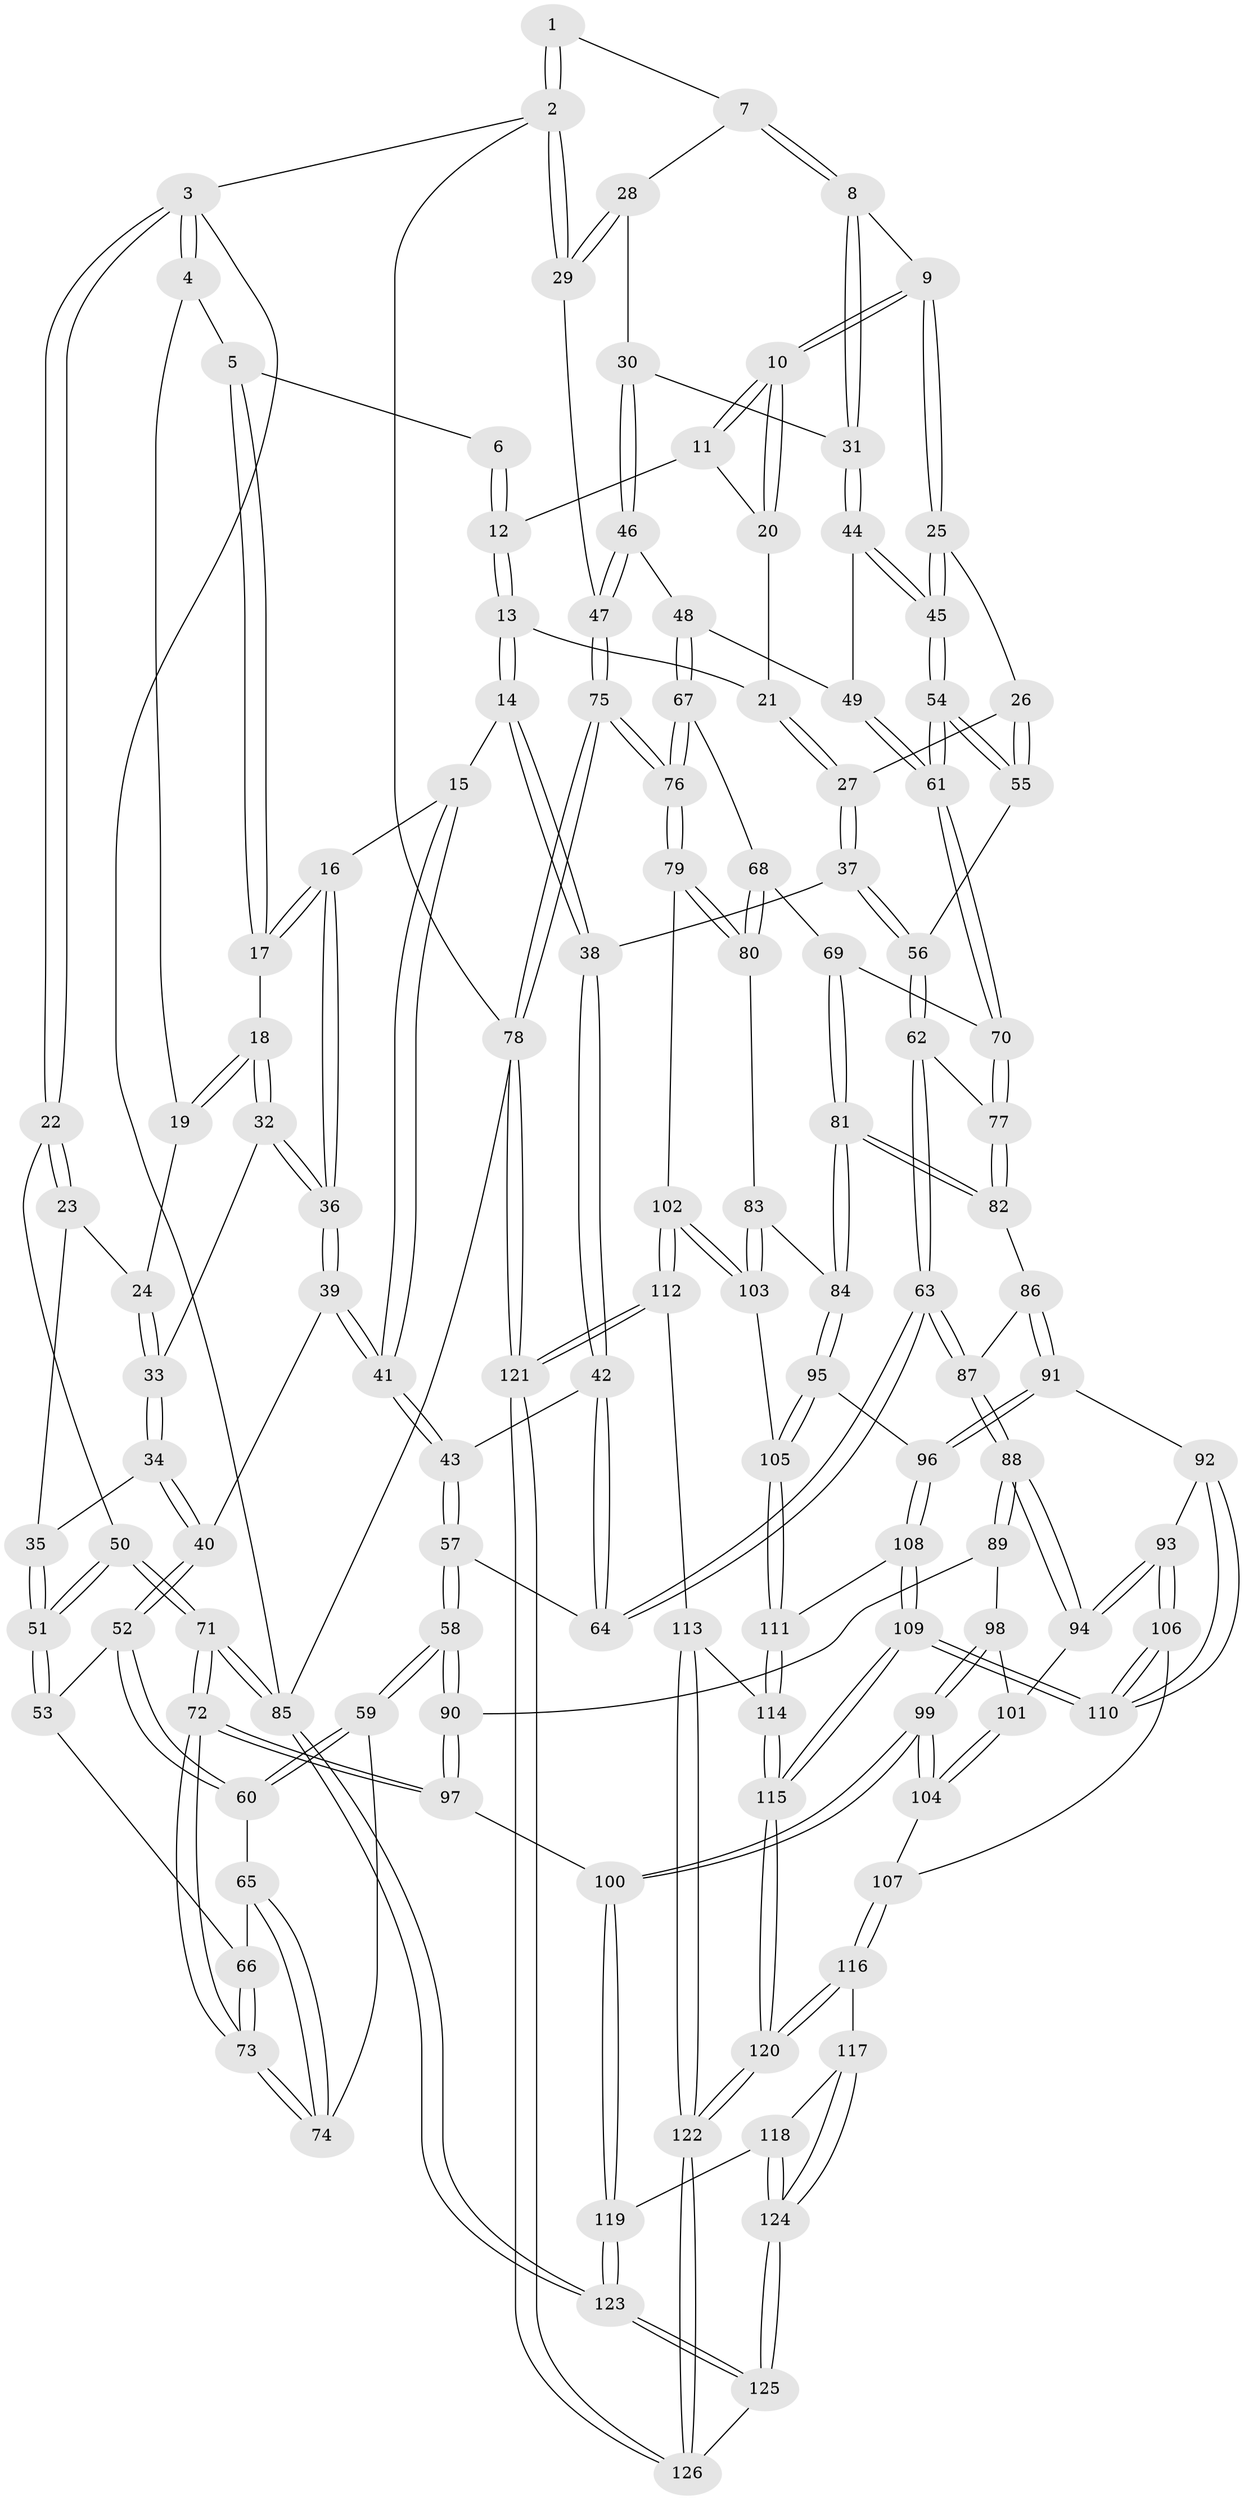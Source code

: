 // coarse degree distribution, {4: 0.43243243243243246, 6: 0.10810810810810811, 3: 0.14864864864864866, 5: 0.3108108108108108}
// Generated by graph-tools (version 1.1) at 2025/42/03/06/25 10:42:29]
// undirected, 126 vertices, 312 edges
graph export_dot {
graph [start="1"]
  node [color=gray90,style=filled];
  1 [pos="+0.768353635841077+0"];
  2 [pos="+1+0"];
  3 [pos="+0+0"];
  4 [pos="+0.11278824714360047+0"];
  5 [pos="+0.14236733821092956+0"];
  6 [pos="+0.37188011174710434+0"];
  7 [pos="+0.7736632019813928+0.004479422360983424"];
  8 [pos="+0.7479690217702514+0.11020743120317839"];
  9 [pos="+0.6455164989514807+0.19134452116008227"];
  10 [pos="+0.6363458587358951+0.18432802716622804"];
  11 [pos="+0.4186322258521763+0"];
  12 [pos="+0.4012755722486036+0"];
  13 [pos="+0.35736416718633957+0.14276215831822872"];
  14 [pos="+0.33510896707196663+0.19768797729641463"];
  15 [pos="+0.3344351704428487+0.19776477667351502"];
  16 [pos="+0.3033532959141553+0.19647646972335367"];
  17 [pos="+0.23492951386895025+0.1473600571842995"];
  18 [pos="+0.1846104265656189+0.17700249989554737"];
  19 [pos="+0.1076027703310331+0.10411575995094242"];
  20 [pos="+0.46668783859552615+0.13694817499935083"];
  21 [pos="+0.45999839445093393+0.16425669299433318"];
  22 [pos="+0+0.1925070907226486"];
  23 [pos="+0.06263073655982351+0.1726082141416872"];
  24 [pos="+0.08851733859031867+0.1593416904042745"];
  25 [pos="+0.6239616982719048+0.23606067911775674"];
  26 [pos="+0.6220474850433331+0.23740652200468323"];
  27 [pos="+0.48636812260922085+0.2866746484207867"];
  28 [pos="+0.9432805266395722+0.08238764983403532"];
  29 [pos="+1+0.045944037857752744"];
  30 [pos="+0.9898548751945824+0.23781543487817292"];
  31 [pos="+0.8792284418925334+0.24423995680347535"];
  32 [pos="+0.16637087695552116+0.21463419900149283"];
  33 [pos="+0.13642443284503533+0.22698678199265218"];
  34 [pos="+0.1037752576264647+0.2947351900990645"];
  35 [pos="+0.06038269534403075+0.28989815917785644"];
  36 [pos="+0.2321644473633076+0.25416976051646756"];
  37 [pos="+0.4474433356721416+0.3118102925220342"];
  38 [pos="+0.44446239180853936+0.3117283713912899"];
  39 [pos="+0.2149539682524913+0.3496201408958002"];
  40 [pos="+0.1511104041311807+0.3479116356503263"];
  41 [pos="+0.2489976088075575+0.37165983066887626"];
  42 [pos="+0.3264427406894657+0.40168070882077234"];
  43 [pos="+0.28534266393236885+0.4046750142498602"];
  44 [pos="+0.8570844121344451+0.31854781909834834"];
  45 [pos="+0.7336633713579823+0.3722348168695283"];
  46 [pos="+1+0.2706116245950568"];
  47 [pos="+1+0.267917054095968"];
  48 [pos="+0.9151699970060458+0.4219963409605088"];
  49 [pos="+0.8807479139979912+0.37676004273716346"];
  50 [pos="+0+0.2972982909521693"];
  51 [pos="+0+0.31628124395139273"];
  52 [pos="+0.10973967967311563+0.4188215698132652"];
  53 [pos="+0.035306849188769+0.4215536594795243"];
  54 [pos="+0.7278063862268279+0.4731568402008486"];
  55 [pos="+0.6069271714964566+0.42242911377621967"];
  56 [pos="+0.5192915699063151+0.46471905904252275"];
  57 [pos="+0.23085538641280234+0.5060456693403629"];
  58 [pos="+0.18717157530760917+0.5606630828250996"];
  59 [pos="+0.18541102113320374+0.5600239946402851"];
  60 [pos="+0.13562596501798665+0.4928803735096851"];
  61 [pos="+0.7299705840496951+0.47881848390116244"];
  62 [pos="+0.5169694662797332+0.48253784506676434"];
  63 [pos="+0.41602367210559854+0.5551509114865789"];
  64 [pos="+0.4128627855914841+0.5512858382699999"];
  65 [pos="+0.061512252612545594+0.4941380512105195"];
  66 [pos="+0.03469277389496839+0.4846904651501319"];
  67 [pos="+0.9134012108793823+0.460433533871311"];
  68 [pos="+0.8122462845206844+0.5093015341515073"];
  69 [pos="+0.7424908021159049+0.49825518828927434"];
  70 [pos="+0.7310331681839983+0.4838953406435235"];
  71 [pos="+0+0.7142821653593873"];
  72 [pos="+0+0.7092499497558716"];
  73 [pos="+0+0.6401651623472933"];
  74 [pos="+0.054856135633769273+0.5893928789252891"];
  75 [pos="+1+0.6495914417124145"];
  76 [pos="+1+0.650558055595752"];
  77 [pos="+0.5847232901449857+0.5458240556919639"];
  78 [pos="+1+1"];
  79 [pos="+1+0.6633852517290045"];
  80 [pos="+0.8620191480472499+0.5866735751839022"];
  81 [pos="+0.7294989803758906+0.6056978606782093"];
  82 [pos="+0.5872731509117284+0.5984995172079093"];
  83 [pos="+0.7920243111570684+0.6494206552713172"];
  84 [pos="+0.7377151155901873+0.6390878322596779"];
  85 [pos="+0+1"];
  86 [pos="+0.5851102249461904+0.6042847425134669"];
  87 [pos="+0.4140950888062358+0.5658469623270089"];
  88 [pos="+0.4024100241755708+0.6091364765712488"];
  89 [pos="+0.2061090166707376+0.5745541889797463"];
  90 [pos="+0.18953030953003142+0.5653541293444898"];
  91 [pos="+0.5737701612681951+0.6516932118335655"];
  92 [pos="+0.5726473808372742+0.6523255942818498"];
  93 [pos="+0.4300888584567189+0.6589089702806219"];
  94 [pos="+0.4045751671172775+0.6200185358419483"];
  95 [pos="+0.706051129141829+0.693167194880179"];
  96 [pos="+0.6752917489966407+0.7152860304255297"];
  97 [pos="+0.14867737780939824+0.7480630975646022"];
  98 [pos="+0.26584115828353655+0.6614525722903859"];
  99 [pos="+0.23119322497296024+0.7998601103617833"];
  100 [pos="+0.211185982483625+0.8126836188697567"];
  101 [pos="+0.319963396820502+0.6742758778806566"];
  102 [pos="+0.932176637885182+0.7471929928898302"];
  103 [pos="+0.8947976696291374+0.7425162264029419"];
  104 [pos="+0.2888747033744604+0.7779491528131836"];
  105 [pos="+0.8133290485403165+0.7688561239633828"];
  106 [pos="+0.4290335075327988+0.7512205993031369"];
  107 [pos="+0.4012125060108578+0.7778062256632416"];
  108 [pos="+0.6687515816883682+0.7475339772565691"];
  109 [pos="+0.6005091432493391+0.8688727313994835"];
  110 [pos="+0.5342749562835902+0.7945124857309238"];
  111 [pos="+0.7778546490734056+0.8094415126379043"];
  112 [pos="+0.8962974765507985+0.9324624809535241"];
  113 [pos="+0.8099251467421912+0.8869464811298141"];
  114 [pos="+0.7697830178141918+0.8425723958061738"];
  115 [pos="+0.6043530799879604+0.8979069880424432"];
  116 [pos="+0.404885077873896+0.9090076975548964"];
  117 [pos="+0.40437634682153356+0.9091753427622196"];
  118 [pos="+0.2926800173803893+0.877770319687676"];
  119 [pos="+0.21032051423268971+0.8311063513754584"];
  120 [pos="+0.5853600564241477+0.994563776011286"];
  121 [pos="+1+1"];
  122 [pos="+0.5925901424389999+1"];
  123 [pos="+0+1"];
  124 [pos="+0.3163218855851453+1"];
  125 [pos="+0.1474725507337919+1"];
  126 [pos="+0.6222120884457685+1"];
  1 -- 2;
  1 -- 2;
  1 -- 7;
  2 -- 3;
  2 -- 29;
  2 -- 29;
  2 -- 78;
  3 -- 4;
  3 -- 4;
  3 -- 22;
  3 -- 22;
  3 -- 85;
  4 -- 5;
  4 -- 19;
  5 -- 6;
  5 -- 17;
  5 -- 17;
  6 -- 12;
  6 -- 12;
  7 -- 8;
  7 -- 8;
  7 -- 28;
  8 -- 9;
  8 -- 31;
  8 -- 31;
  9 -- 10;
  9 -- 10;
  9 -- 25;
  9 -- 25;
  10 -- 11;
  10 -- 11;
  10 -- 20;
  10 -- 20;
  11 -- 12;
  11 -- 20;
  12 -- 13;
  12 -- 13;
  13 -- 14;
  13 -- 14;
  13 -- 21;
  14 -- 15;
  14 -- 38;
  14 -- 38;
  15 -- 16;
  15 -- 41;
  15 -- 41;
  16 -- 17;
  16 -- 17;
  16 -- 36;
  16 -- 36;
  17 -- 18;
  18 -- 19;
  18 -- 19;
  18 -- 32;
  18 -- 32;
  19 -- 24;
  20 -- 21;
  21 -- 27;
  21 -- 27;
  22 -- 23;
  22 -- 23;
  22 -- 50;
  23 -- 24;
  23 -- 35;
  24 -- 33;
  24 -- 33;
  25 -- 26;
  25 -- 45;
  25 -- 45;
  26 -- 27;
  26 -- 55;
  26 -- 55;
  27 -- 37;
  27 -- 37;
  28 -- 29;
  28 -- 29;
  28 -- 30;
  29 -- 47;
  30 -- 31;
  30 -- 46;
  30 -- 46;
  31 -- 44;
  31 -- 44;
  32 -- 33;
  32 -- 36;
  32 -- 36;
  33 -- 34;
  33 -- 34;
  34 -- 35;
  34 -- 40;
  34 -- 40;
  35 -- 51;
  35 -- 51;
  36 -- 39;
  36 -- 39;
  37 -- 38;
  37 -- 56;
  37 -- 56;
  38 -- 42;
  38 -- 42;
  39 -- 40;
  39 -- 41;
  39 -- 41;
  40 -- 52;
  40 -- 52;
  41 -- 43;
  41 -- 43;
  42 -- 43;
  42 -- 64;
  42 -- 64;
  43 -- 57;
  43 -- 57;
  44 -- 45;
  44 -- 45;
  44 -- 49;
  45 -- 54;
  45 -- 54;
  46 -- 47;
  46 -- 47;
  46 -- 48;
  47 -- 75;
  47 -- 75;
  48 -- 49;
  48 -- 67;
  48 -- 67;
  49 -- 61;
  49 -- 61;
  50 -- 51;
  50 -- 51;
  50 -- 71;
  50 -- 71;
  51 -- 53;
  51 -- 53;
  52 -- 53;
  52 -- 60;
  52 -- 60;
  53 -- 66;
  54 -- 55;
  54 -- 55;
  54 -- 61;
  54 -- 61;
  55 -- 56;
  56 -- 62;
  56 -- 62;
  57 -- 58;
  57 -- 58;
  57 -- 64;
  58 -- 59;
  58 -- 59;
  58 -- 90;
  58 -- 90;
  59 -- 60;
  59 -- 60;
  59 -- 74;
  60 -- 65;
  61 -- 70;
  61 -- 70;
  62 -- 63;
  62 -- 63;
  62 -- 77;
  63 -- 64;
  63 -- 64;
  63 -- 87;
  63 -- 87;
  65 -- 66;
  65 -- 74;
  65 -- 74;
  66 -- 73;
  66 -- 73;
  67 -- 68;
  67 -- 76;
  67 -- 76;
  68 -- 69;
  68 -- 80;
  68 -- 80;
  69 -- 70;
  69 -- 81;
  69 -- 81;
  70 -- 77;
  70 -- 77;
  71 -- 72;
  71 -- 72;
  71 -- 85;
  71 -- 85;
  72 -- 73;
  72 -- 73;
  72 -- 97;
  72 -- 97;
  73 -- 74;
  73 -- 74;
  75 -- 76;
  75 -- 76;
  75 -- 78;
  75 -- 78;
  76 -- 79;
  76 -- 79;
  77 -- 82;
  77 -- 82;
  78 -- 121;
  78 -- 121;
  78 -- 85;
  79 -- 80;
  79 -- 80;
  79 -- 102;
  80 -- 83;
  81 -- 82;
  81 -- 82;
  81 -- 84;
  81 -- 84;
  82 -- 86;
  83 -- 84;
  83 -- 103;
  83 -- 103;
  84 -- 95;
  84 -- 95;
  85 -- 123;
  85 -- 123;
  86 -- 87;
  86 -- 91;
  86 -- 91;
  87 -- 88;
  87 -- 88;
  88 -- 89;
  88 -- 89;
  88 -- 94;
  88 -- 94;
  89 -- 90;
  89 -- 98;
  90 -- 97;
  90 -- 97;
  91 -- 92;
  91 -- 96;
  91 -- 96;
  92 -- 93;
  92 -- 110;
  92 -- 110;
  93 -- 94;
  93 -- 94;
  93 -- 106;
  93 -- 106;
  94 -- 101;
  95 -- 96;
  95 -- 105;
  95 -- 105;
  96 -- 108;
  96 -- 108;
  97 -- 100;
  98 -- 99;
  98 -- 99;
  98 -- 101;
  99 -- 100;
  99 -- 100;
  99 -- 104;
  99 -- 104;
  100 -- 119;
  100 -- 119;
  101 -- 104;
  101 -- 104;
  102 -- 103;
  102 -- 103;
  102 -- 112;
  102 -- 112;
  103 -- 105;
  104 -- 107;
  105 -- 111;
  105 -- 111;
  106 -- 107;
  106 -- 110;
  106 -- 110;
  107 -- 116;
  107 -- 116;
  108 -- 109;
  108 -- 109;
  108 -- 111;
  109 -- 110;
  109 -- 110;
  109 -- 115;
  109 -- 115;
  111 -- 114;
  111 -- 114;
  112 -- 113;
  112 -- 121;
  112 -- 121;
  113 -- 114;
  113 -- 122;
  113 -- 122;
  114 -- 115;
  114 -- 115;
  115 -- 120;
  115 -- 120;
  116 -- 117;
  116 -- 120;
  116 -- 120;
  117 -- 118;
  117 -- 124;
  117 -- 124;
  118 -- 119;
  118 -- 124;
  118 -- 124;
  119 -- 123;
  119 -- 123;
  120 -- 122;
  120 -- 122;
  121 -- 126;
  121 -- 126;
  122 -- 126;
  122 -- 126;
  123 -- 125;
  123 -- 125;
  124 -- 125;
  124 -- 125;
  125 -- 126;
}
